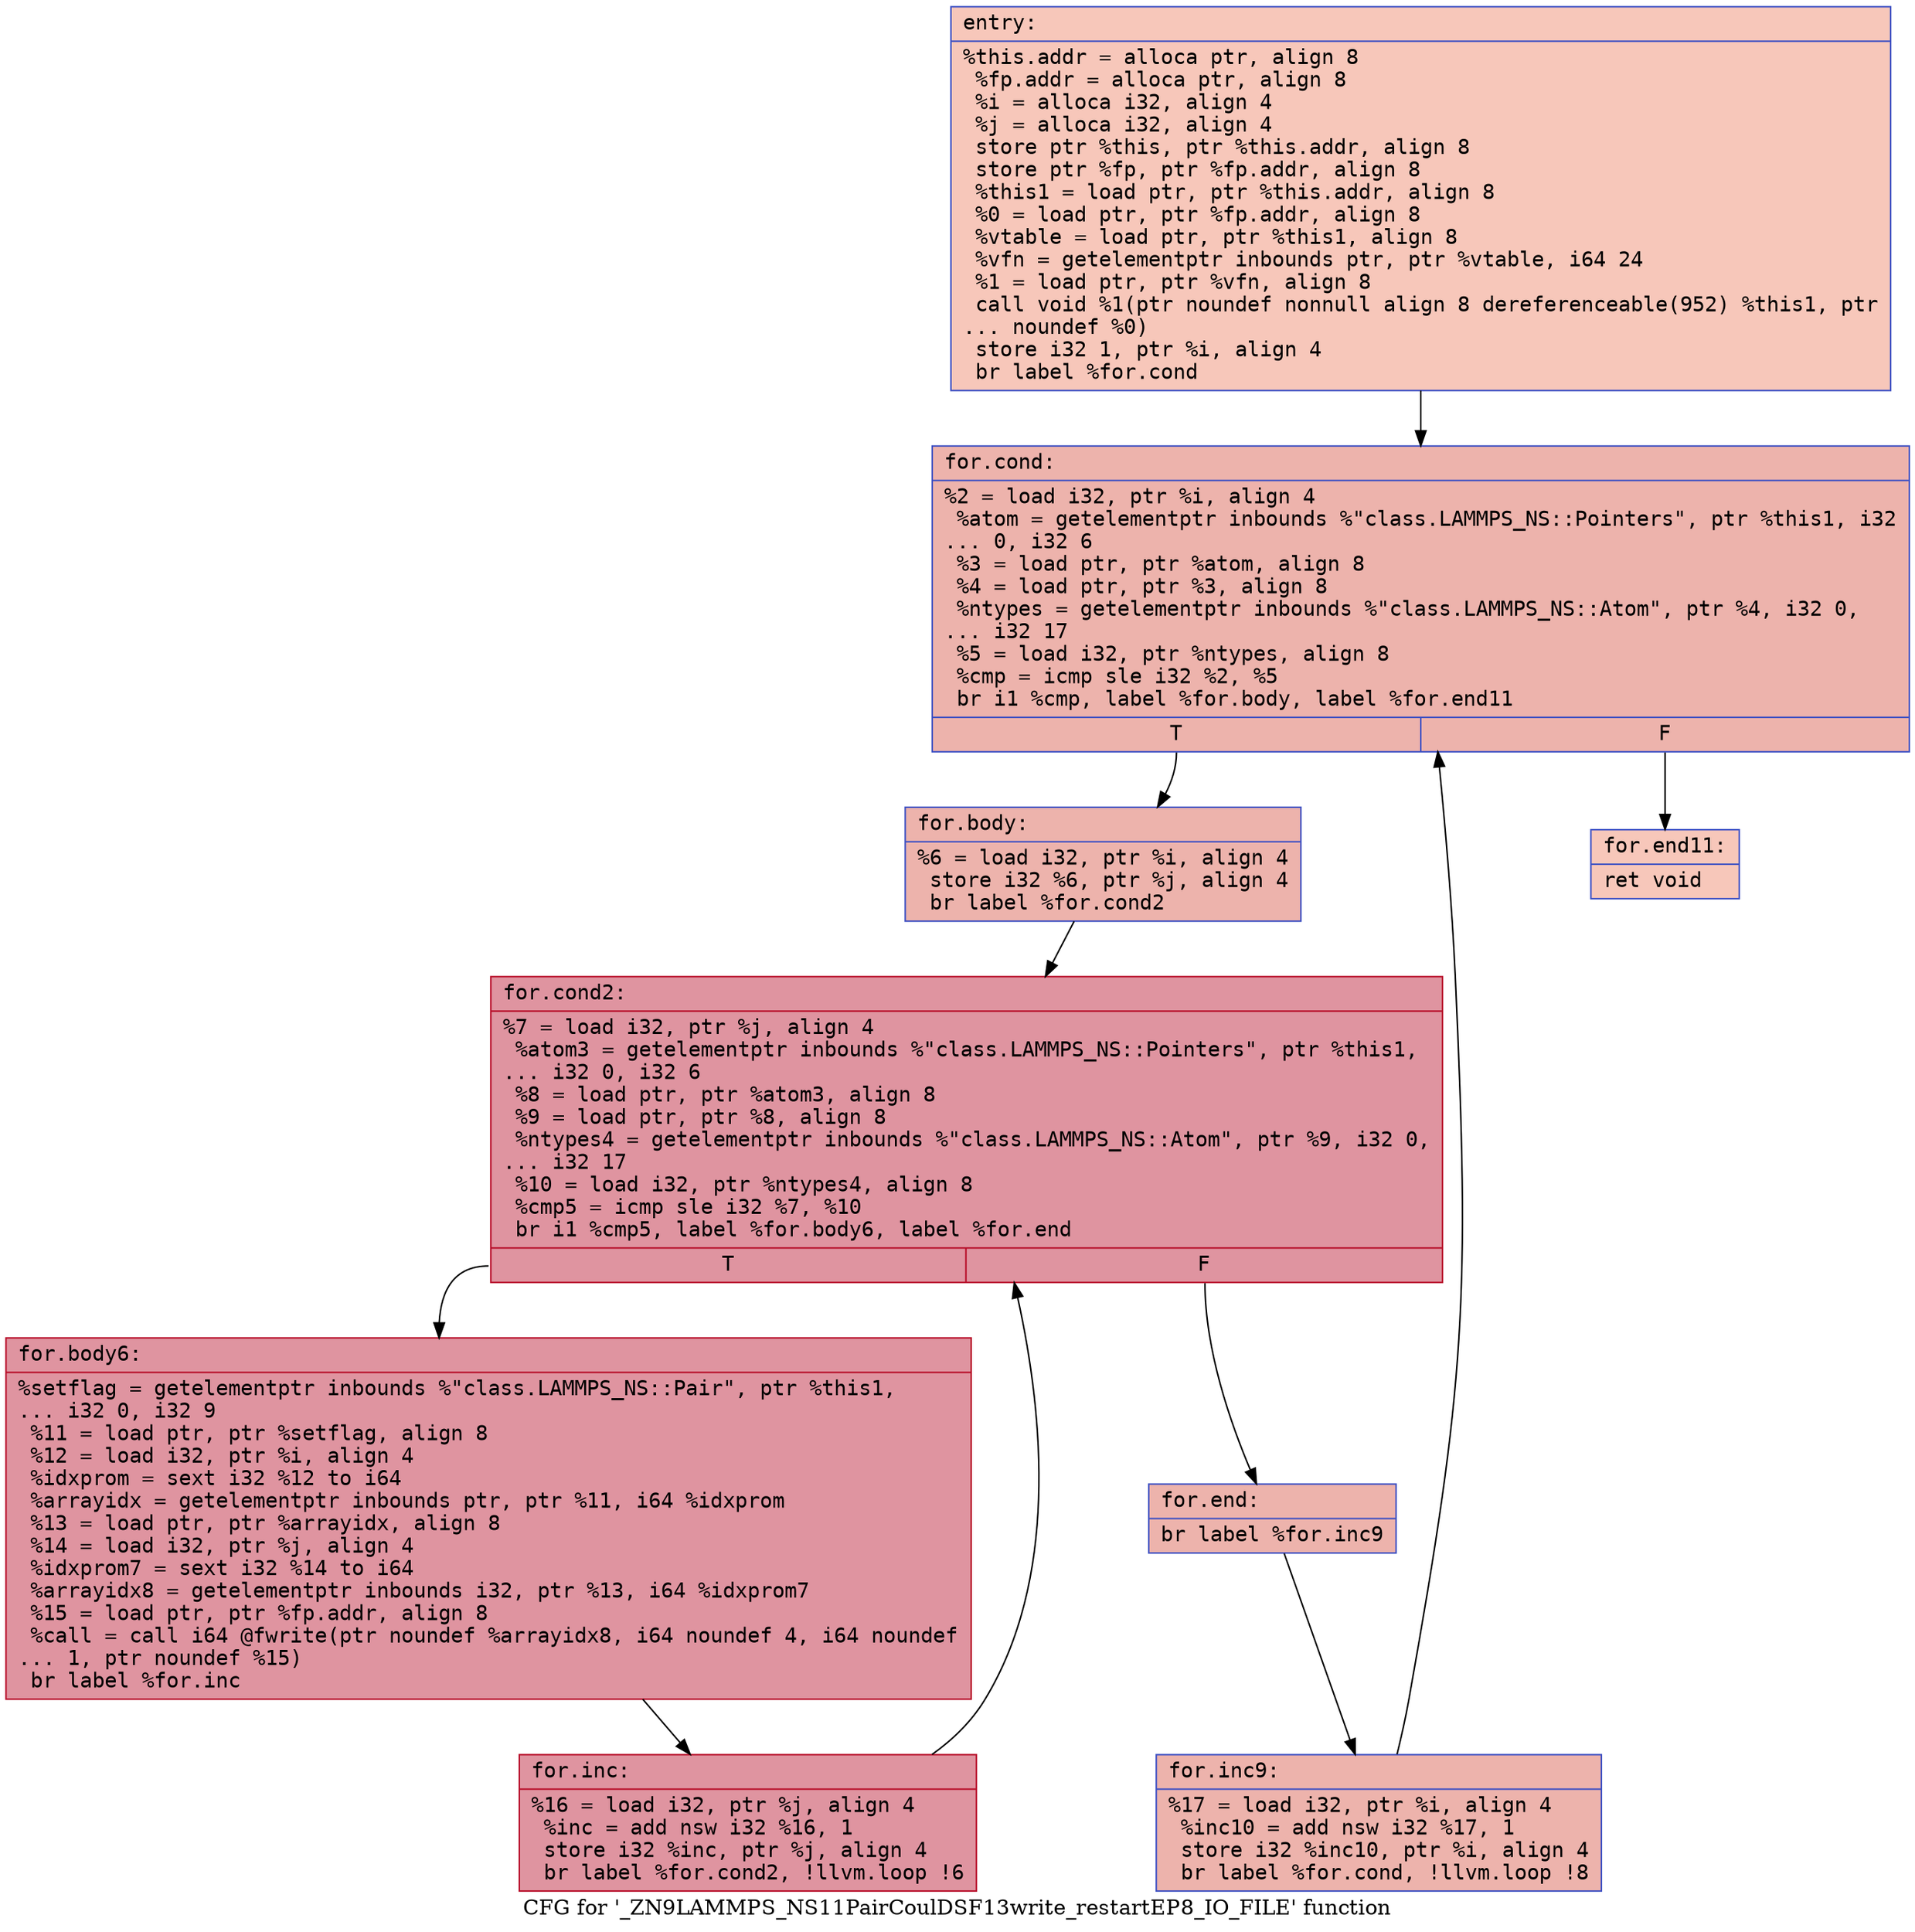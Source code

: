 digraph "CFG for '_ZN9LAMMPS_NS11PairCoulDSF13write_restartEP8_IO_FILE' function" {
	label="CFG for '_ZN9LAMMPS_NS11PairCoulDSF13write_restartEP8_IO_FILE' function";

	Node0x56228221b600 [shape=record,color="#3d50c3ff", style=filled, fillcolor="#ec7f6370" fontname="Courier",label="{entry:\l|  %this.addr = alloca ptr, align 8\l  %fp.addr = alloca ptr, align 8\l  %i = alloca i32, align 4\l  %j = alloca i32, align 4\l  store ptr %this, ptr %this.addr, align 8\l  store ptr %fp, ptr %fp.addr, align 8\l  %this1 = load ptr, ptr %this.addr, align 8\l  %0 = load ptr, ptr %fp.addr, align 8\l  %vtable = load ptr, ptr %this1, align 8\l  %vfn = getelementptr inbounds ptr, ptr %vtable, i64 24\l  %1 = load ptr, ptr %vfn, align 8\l  call void %1(ptr noundef nonnull align 8 dereferenceable(952) %this1, ptr\l... noundef %0)\l  store i32 1, ptr %i, align 4\l  br label %for.cond\l}"];
	Node0x56228221b600 -> Node0x56228221bea0[tooltip="entry -> for.cond\nProbability 100.00%" ];
	Node0x56228221bea0 [shape=record,color="#3d50c3ff", style=filled, fillcolor="#d6524470" fontname="Courier",label="{for.cond:\l|  %2 = load i32, ptr %i, align 4\l  %atom = getelementptr inbounds %\"class.LAMMPS_NS::Pointers\", ptr %this1, i32\l... 0, i32 6\l  %3 = load ptr, ptr %atom, align 8\l  %4 = load ptr, ptr %3, align 8\l  %ntypes = getelementptr inbounds %\"class.LAMMPS_NS::Atom\", ptr %4, i32 0,\l... i32 17\l  %5 = load i32, ptr %ntypes, align 8\l  %cmp = icmp sle i32 %2, %5\l  br i1 %cmp, label %for.body, label %for.end11\l|{<s0>T|<s1>F}}"];
	Node0x56228221bea0:s0 -> Node0x56228221c560[tooltip="for.cond -> for.body\nProbability 96.88%" ];
	Node0x56228221bea0:s1 -> Node0x56228221c5e0[tooltip="for.cond -> for.end11\nProbability 3.12%" ];
	Node0x56228221c560 [shape=record,color="#3d50c3ff", style=filled, fillcolor="#d6524470" fontname="Courier",label="{for.body:\l|  %6 = load i32, ptr %i, align 4\l  store i32 %6, ptr %j, align 4\l  br label %for.cond2\l}"];
	Node0x56228221c560 -> Node0x56228221c830[tooltip="for.body -> for.cond2\nProbability 100.00%" ];
	Node0x56228221c830 [shape=record,color="#b70d28ff", style=filled, fillcolor="#b70d2870" fontname="Courier",label="{for.cond2:\l|  %7 = load i32, ptr %j, align 4\l  %atom3 = getelementptr inbounds %\"class.LAMMPS_NS::Pointers\", ptr %this1,\l... i32 0, i32 6\l  %8 = load ptr, ptr %atom3, align 8\l  %9 = load ptr, ptr %8, align 8\l  %ntypes4 = getelementptr inbounds %\"class.LAMMPS_NS::Atom\", ptr %9, i32 0,\l... i32 17\l  %10 = load i32, ptr %ntypes4, align 8\l  %cmp5 = icmp sle i32 %7, %10\l  br i1 %cmp5, label %for.body6, label %for.end\l|{<s0>T|<s1>F}}"];
	Node0x56228221c830:s0 -> Node0x56228221cd90[tooltip="for.cond2 -> for.body6\nProbability 96.88%" ];
	Node0x56228221c830:s1 -> Node0x56228221ce10[tooltip="for.cond2 -> for.end\nProbability 3.12%" ];
	Node0x56228221cd90 [shape=record,color="#b70d28ff", style=filled, fillcolor="#b70d2870" fontname="Courier",label="{for.body6:\l|  %setflag = getelementptr inbounds %\"class.LAMMPS_NS::Pair\", ptr %this1,\l... i32 0, i32 9\l  %11 = load ptr, ptr %setflag, align 8\l  %12 = load i32, ptr %i, align 4\l  %idxprom = sext i32 %12 to i64\l  %arrayidx = getelementptr inbounds ptr, ptr %11, i64 %idxprom\l  %13 = load ptr, ptr %arrayidx, align 8\l  %14 = load i32, ptr %j, align 4\l  %idxprom7 = sext i32 %14 to i64\l  %arrayidx8 = getelementptr inbounds i32, ptr %13, i64 %idxprom7\l  %15 = load ptr, ptr %fp.addr, align 8\l  %call = call i64 @fwrite(ptr noundef %arrayidx8, i64 noundef 4, i64 noundef\l... 1, ptr noundef %15)\l  br label %for.inc\l}"];
	Node0x56228221cd90 -> Node0x56228221d920[tooltip="for.body6 -> for.inc\nProbability 100.00%" ];
	Node0x56228221d920 [shape=record,color="#b70d28ff", style=filled, fillcolor="#b70d2870" fontname="Courier",label="{for.inc:\l|  %16 = load i32, ptr %j, align 4\l  %inc = add nsw i32 %16, 1\l  store i32 %inc, ptr %j, align 4\l  br label %for.cond2, !llvm.loop !6\l}"];
	Node0x56228221d920 -> Node0x56228221c830[tooltip="for.inc -> for.cond2\nProbability 100.00%" ];
	Node0x56228221ce10 [shape=record,color="#3d50c3ff", style=filled, fillcolor="#d6524470" fontname="Courier",label="{for.end:\l|  br label %for.inc9\l}"];
	Node0x56228221ce10 -> Node0x56228221dcf0[tooltip="for.end -> for.inc9\nProbability 100.00%" ];
	Node0x56228221dcf0 [shape=record,color="#3d50c3ff", style=filled, fillcolor="#d6524470" fontname="Courier",label="{for.inc9:\l|  %17 = load i32, ptr %i, align 4\l  %inc10 = add nsw i32 %17, 1\l  store i32 %inc10, ptr %i, align 4\l  br label %for.cond, !llvm.loop !8\l}"];
	Node0x56228221dcf0 -> Node0x56228221bea0[tooltip="for.inc9 -> for.cond\nProbability 100.00%" ];
	Node0x56228221c5e0 [shape=record,color="#3d50c3ff", style=filled, fillcolor="#ec7f6370" fontname="Courier",label="{for.end11:\l|  ret void\l}"];
}
